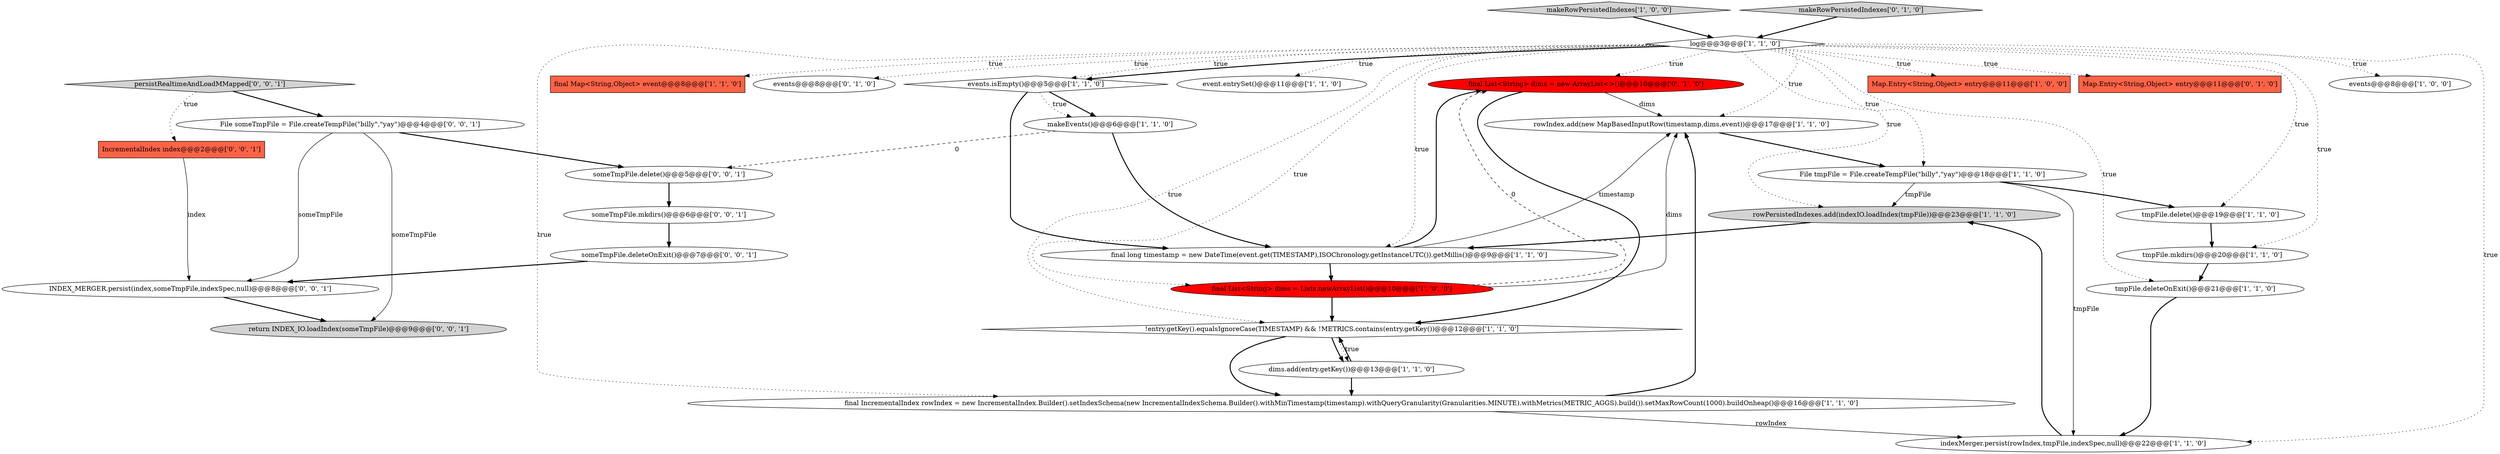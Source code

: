digraph {
20 [style = filled, label = "final List<String> dims = new ArrayList<>()@@@10@@@['0', '1', '0']", fillcolor = red, shape = ellipse image = "AAA1AAABBB2BBB"];
31 [style = filled, label = "IncrementalIndex index@@@2@@@['0', '0', '1']", fillcolor = tomato, shape = box image = "AAA0AAABBB3BBB"];
13 [style = filled, label = "final Map<String,Object> event@@@8@@@['1', '1', '0']", fillcolor = tomato, shape = box image = "AAA0AAABBB1BBB"];
21 [style = filled, label = "events@@@8@@@['0', '1', '0']", fillcolor = white, shape = ellipse image = "AAA0AAABBB2BBB"];
17 [style = filled, label = "final List<String> dims = Lists.newArrayList()@@@10@@@['1', '0', '0']", fillcolor = red, shape = ellipse image = "AAA1AAABBB1BBB"];
29 [style = filled, label = "persistRealtimeAndLoadMMapped['0', '0', '1']", fillcolor = lightgray, shape = diamond image = "AAA0AAABBB3BBB"];
14 [style = filled, label = "event.entrySet()@@@11@@@['1', '1', '0']", fillcolor = white, shape = ellipse image = "AAA0AAABBB1BBB"];
27 [style = filled, label = "someTmpFile.delete()@@@5@@@['0', '0', '1']", fillcolor = white, shape = ellipse image = "AAA0AAABBB3BBB"];
25 [style = filled, label = "someTmpFile.mkdirs()@@@6@@@['0', '0', '1']", fillcolor = white, shape = ellipse image = "AAA0AAABBB3BBB"];
0 [style = filled, label = "rowPersistedIndexes.add(indexIO.loadIndex(tmpFile))@@@23@@@['1', '1', '0']", fillcolor = lightgray, shape = ellipse image = "AAA0AAABBB1BBB"];
2 [style = filled, label = "final long timestamp = new DateTime(event.get(TIMESTAMP),ISOChronology.getInstanceUTC()).getMillis()@@@9@@@['1', '1', '0']", fillcolor = white, shape = ellipse image = "AAA0AAABBB1BBB"];
4 [style = filled, label = "log@@@3@@@['1', '1', '0']", fillcolor = white, shape = diamond image = "AAA0AAABBB1BBB"];
6 [style = filled, label = "makeEvents()@@@6@@@['1', '1', '0']", fillcolor = white, shape = ellipse image = "AAA0AAABBB1BBB"];
26 [style = filled, label = "File someTmpFile = File.createTempFile(\"billy\",\"yay\")@@@4@@@['0', '0', '1']", fillcolor = white, shape = ellipse image = "AAA0AAABBB3BBB"];
11 [style = filled, label = "final IncrementalIndex rowIndex = new IncrementalIndex.Builder().setIndexSchema(new IncrementalIndexSchema.Builder().withMinTimestamp(timestamp).withQueryGranularity(Granularities.MINUTE).withMetrics(METRIC_AGGS).build()).setMaxRowCount(1000).buildOnheap()@@@16@@@['1', '1', '0']", fillcolor = white, shape = ellipse image = "AAA0AAABBB1BBB"];
18 [style = filled, label = "rowIndex.add(new MapBasedInputRow(timestamp,dims,event))@@@17@@@['1', '1', '0']", fillcolor = white, shape = ellipse image = "AAA0AAABBB1BBB"];
9 [style = filled, label = "tmpFile.deleteOnExit()@@@21@@@['1', '1', '0']", fillcolor = white, shape = ellipse image = "AAA0AAABBB1BBB"];
12 [style = filled, label = "makeRowPersistedIndexes['1', '0', '0']", fillcolor = lightgray, shape = diamond image = "AAA0AAABBB1BBB"];
10 [style = filled, label = "tmpFile.delete()@@@19@@@['1', '1', '0']", fillcolor = white, shape = ellipse image = "AAA0AAABBB1BBB"];
16 [style = filled, label = "!entry.getKey().equalsIgnoreCase(TIMESTAMP) && !METRICS.contains(entry.getKey())@@@12@@@['1', '1', '0']", fillcolor = white, shape = diamond image = "AAA0AAABBB1BBB"];
8 [style = filled, label = "indexMerger.persist(rowIndex,tmpFile,indexSpec,null)@@@22@@@['1', '1', '0']", fillcolor = white, shape = ellipse image = "AAA0AAABBB1BBB"];
5 [style = filled, label = "Map.Entry<String,Object> entry@@@11@@@['1', '0', '0']", fillcolor = tomato, shape = box image = "AAA0AAABBB1BBB"];
23 [style = filled, label = "makeRowPersistedIndexes['0', '1', '0']", fillcolor = lightgray, shape = diamond image = "AAA0AAABBB2BBB"];
22 [style = filled, label = "Map.Entry<String,Object> entry@@@11@@@['0', '1', '0']", fillcolor = tomato, shape = box image = "AAA0AAABBB2BBB"];
19 [style = filled, label = "dims.add(entry.getKey())@@@13@@@['1', '1', '0']", fillcolor = white, shape = ellipse image = "AAA0AAABBB1BBB"];
15 [style = filled, label = "events.isEmpty()@@@5@@@['1', '1', '0']", fillcolor = white, shape = diamond image = "AAA0AAABBB1BBB"];
3 [style = filled, label = "File tmpFile = File.createTempFile(\"billy\",\"yay\")@@@18@@@['1', '1', '0']", fillcolor = white, shape = ellipse image = "AAA0AAABBB1BBB"];
24 [style = filled, label = "INDEX_MERGER.persist(index,someTmpFile,indexSpec,null)@@@8@@@['0', '0', '1']", fillcolor = white, shape = ellipse image = "AAA0AAABBB3BBB"];
30 [style = filled, label = "someTmpFile.deleteOnExit()@@@7@@@['0', '0', '1']", fillcolor = white, shape = ellipse image = "AAA0AAABBB3BBB"];
28 [style = filled, label = "return INDEX_IO.loadIndex(someTmpFile)@@@9@@@['0', '0', '1']", fillcolor = lightgray, shape = ellipse image = "AAA0AAABBB3BBB"];
1 [style = filled, label = "events@@@8@@@['1', '0', '0']", fillcolor = white, shape = ellipse image = "AAA0AAABBB1BBB"];
7 [style = filled, label = "tmpFile.mkdirs()@@@20@@@['1', '1', '0']", fillcolor = white, shape = ellipse image = "AAA0AAABBB1BBB"];
2->17 [style = bold, label=""];
16->19 [style = dotted, label="true"];
4->5 [style = dotted, label="true"];
24->28 [style = bold, label=""];
4->18 [style = dotted, label="true"];
18->3 [style = bold, label=""];
15->2 [style = bold, label=""];
2->20 [style = bold, label=""];
30->24 [style = bold, label=""];
16->11 [style = bold, label=""];
4->1 [style = dotted, label="true"];
4->10 [style = dotted, label="true"];
25->30 [style = bold, label=""];
4->0 [style = dotted, label="true"];
0->2 [style = bold, label=""];
4->15 [style = bold, label=""];
4->20 [style = dotted, label="true"];
23->4 [style = bold, label=""];
4->11 [style = dotted, label="true"];
4->7 [style = dotted, label="true"];
4->8 [style = dotted, label="true"];
3->0 [style = solid, label="tmpFile"];
19->11 [style = bold, label=""];
15->6 [style = bold, label=""];
4->15 [style = dotted, label="true"];
4->14 [style = dotted, label="true"];
16->19 [style = bold, label=""];
9->8 [style = bold, label=""];
26->28 [style = solid, label="someTmpFile"];
10->7 [style = bold, label=""];
11->18 [style = bold, label=""];
19->16 [style = bold, label=""];
29->26 [style = bold, label=""];
6->2 [style = bold, label=""];
8->0 [style = bold, label=""];
7->9 [style = bold, label=""];
4->13 [style = dotted, label="true"];
4->21 [style = dotted, label="true"];
3->10 [style = bold, label=""];
26->27 [style = bold, label=""];
3->8 [style = solid, label="tmpFile"];
4->3 [style = dotted, label="true"];
20->16 [style = bold, label=""];
17->20 [style = dashed, label="0"];
12->4 [style = bold, label=""];
26->24 [style = solid, label="someTmpFile"];
4->22 [style = dotted, label="true"];
20->18 [style = solid, label="dims"];
6->27 [style = dashed, label="0"];
15->6 [style = dotted, label="true"];
2->18 [style = solid, label="timestamp"];
31->24 [style = solid, label="index"];
4->16 [style = dotted, label="true"];
17->18 [style = solid, label="dims"];
4->9 [style = dotted, label="true"];
4->17 [style = dotted, label="true"];
27->25 [style = bold, label=""];
11->8 [style = solid, label="rowIndex"];
4->2 [style = dotted, label="true"];
17->16 [style = bold, label=""];
29->31 [style = dotted, label="true"];
}
